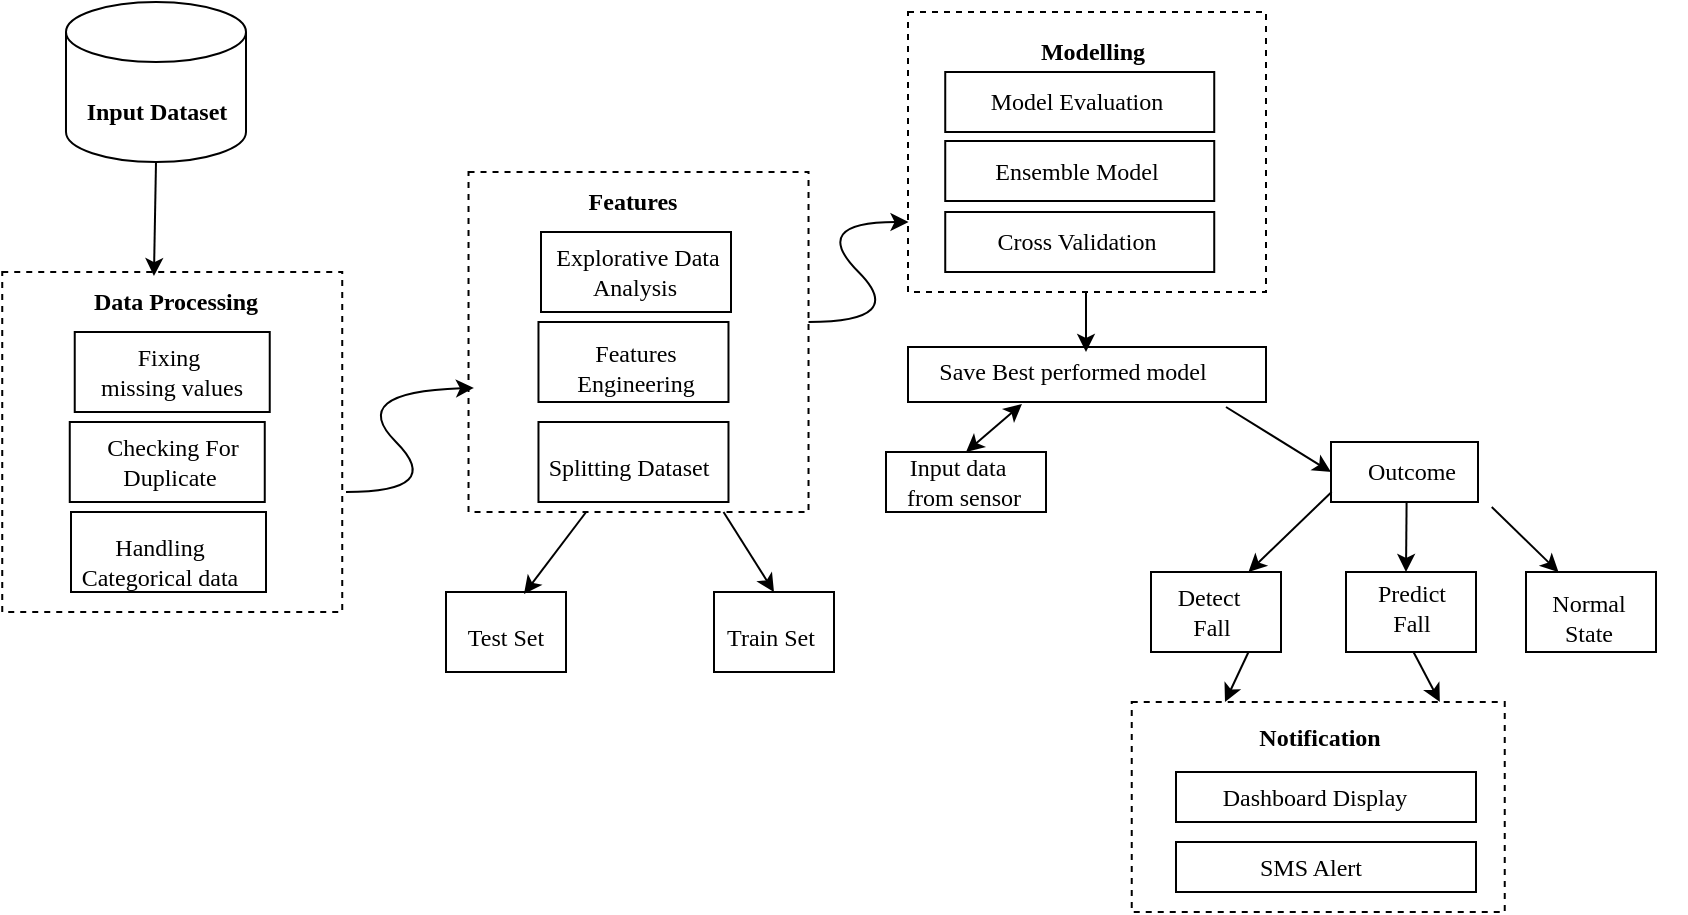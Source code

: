 <mxfile version="25.0.3">
  <diagram name="Page-1" id="b5b7bab2-c9e2-2cf4-8b2a-24fd1a2a6d21">
    <mxGraphModel dx="878" dy="474" grid="1" gridSize="10" guides="1" tooltips="1" connect="1" arrows="1" fold="1" page="1" pageScale="1" pageWidth="827" pageHeight="1169" background="none" math="0" shadow="0">
      <root>
        <mxCell id="0" />
        <mxCell id="1" parent="0" />
        <mxCell id="6kUAtGSwKYrOzXWDaver-33" value="" style="rounded=0;whiteSpace=wrap;html=1;dashed=1;" parent="1" vertex="1">
          <mxGeometry x="511" y="200" width="179" height="140" as="geometry" />
        </mxCell>
        <mxCell id="6kUAtGSwKYrOzXWDaver-17" value="" style="rounded=0;whiteSpace=wrap;html=1;" parent="1" vertex="1">
          <mxGeometry x="328.76" y="380" width="95" height="40" as="geometry" />
        </mxCell>
        <mxCell id="6kUAtGSwKYrOzXWDaver-8" value="" style="whiteSpace=wrap;html=1;aspect=fixed;dashed=1;" parent="1" vertex="1">
          <mxGeometry x="291.26" y="280" width="170" height="170" as="geometry" />
        </mxCell>
        <mxCell id="kQwfvUEjWwnIHG5cwfoE-1" value="" style="shape=cylinder3;whiteSpace=wrap;html=1;boundedLbl=1;backgroundOutline=1;size=15;" parent="1" vertex="1">
          <mxGeometry x="90" y="195" width="90" height="80" as="geometry" />
        </mxCell>
        <mxCell id="kQwfvUEjWwnIHG5cwfoE-8" value="" style="whiteSpace=wrap;html=1;aspect=fixed;dashed=1;" parent="1" vertex="1">
          <mxGeometry x="58.12" y="330" width="170" height="170" as="geometry" />
        </mxCell>
        <mxCell id="kQwfvUEjWwnIHG5cwfoE-11" value="&lt;font face=&quot;Times New Roman&quot;&gt;&lt;b&gt;Input Dataset&amp;nbsp;&lt;/b&gt;&lt;/font&gt;" style="text;html=1;align=center;verticalAlign=middle;whiteSpace=wrap;rounded=0;" parent="1" vertex="1">
          <mxGeometry x="81.87" y="235" width="110" height="30" as="geometry" />
        </mxCell>
        <mxCell id="kQwfvUEjWwnIHG5cwfoE-13" value="" style="rounded=0;whiteSpace=wrap;html=1;" parent="1" vertex="1">
          <mxGeometry x="94.37" y="360" width="97.5" height="40" as="geometry" />
        </mxCell>
        <mxCell id="ikrz5N7pqe939FrR8JHd-14" value="" style="rounded=0;whiteSpace=wrap;html=1;" parent="1" vertex="1">
          <mxGeometry x="511" y="367.5" width="179" height="27.5" as="geometry" />
        </mxCell>
        <mxCell id="ikrz5N7pqe939FrR8JHd-15" value="" style="rounded=0;whiteSpace=wrap;html=1;" parent="1" vertex="1">
          <mxGeometry x="327.5" y="310" width="95" height="40" as="geometry" />
        </mxCell>
        <mxCell id="ikrz5N7pqe939FrR8JHd-22" value="" style="rounded=0;whiteSpace=wrap;html=1;" parent="1" vertex="1">
          <mxGeometry x="529.62" y="230" width="134.5" height="30" as="geometry" />
        </mxCell>
        <mxCell id="ikrz5N7pqe939FrR8JHd-24" value="" style="rounded=0;whiteSpace=wrap;html=1;" parent="1" vertex="1">
          <mxGeometry x="500" y="420" width="80" height="30" as="geometry" />
        </mxCell>
        <mxCell id="ikrz5N7pqe939FrR8JHd-26" value="" style="rounded=0;whiteSpace=wrap;html=1;dashed=1;" parent="1" vertex="1">
          <mxGeometry x="622.87" y="545" width="186.5" height="105" as="geometry" />
        </mxCell>
        <mxCell id="ikrz5N7pqe939FrR8JHd-27" value="" style="rounded=0;whiteSpace=wrap;html=1;" parent="1" vertex="1">
          <mxGeometry x="645" y="580" width="150" height="25" as="geometry" />
        </mxCell>
        <mxCell id="ikrz5N7pqe939FrR8JHd-29" value="&lt;font face=&quot;Times New Roman&quot;&gt;&lt;b&gt;Data Processing&amp;nbsp;&amp;nbsp;&lt;/b&gt;&lt;/font&gt;" style="text;html=1;align=center;verticalAlign=middle;whiteSpace=wrap;rounded=0;" parent="1" vertex="1">
          <mxGeometry x="92.5" y="330" width="110" height="30" as="geometry" />
        </mxCell>
        <mxCell id="ikrz5N7pqe939FrR8JHd-31" value="&lt;font face=&quot;Times New Roman&quot;&gt;&lt;b&gt;Modelling&amp;nbsp;&lt;/b&gt;&lt;/font&gt;" style="text;html=1;align=center;verticalAlign=middle;whiteSpace=wrap;rounded=0;" parent="1" vertex="1">
          <mxGeometry x="550" y="210" width="110" height="20" as="geometry" />
        </mxCell>
        <mxCell id="ikrz5N7pqe939FrR8JHd-35" value="&lt;font face=&quot;Times New Roman&quot;&gt;Fixing&amp;nbsp;&lt;/font&gt;&lt;div&gt;&lt;font face=&quot;Times New Roman&quot;&gt;missing values&lt;/font&gt;&lt;/div&gt;" style="text;html=1;align=center;verticalAlign=middle;whiteSpace=wrap;rounded=0;" parent="1" vertex="1">
          <mxGeometry x="96.26" y="362.5" width="93.74" height="35" as="geometry" />
        </mxCell>
        <mxCell id="ikrz5N7pqe939FrR8JHd-30" value="&lt;font face=&quot;Times New Roman&quot;&gt;&lt;b&gt;Features&amp;nbsp;&lt;/b&gt;&lt;/font&gt;" style="text;html=1;align=center;verticalAlign=middle;whiteSpace=wrap;rounded=0;" parent="1" vertex="1">
          <mxGeometry x="320" y="280" width="110" height="30" as="geometry" />
        </mxCell>
        <mxCell id="6kUAtGSwKYrOzXWDaver-4" value="" style="rounded=0;whiteSpace=wrap;html=1;" parent="1" vertex="1">
          <mxGeometry x="91.88" y="405" width="97.5" height="40" as="geometry" />
        </mxCell>
        <mxCell id="6kUAtGSwKYrOzXWDaver-7" value="" style="rounded=0;whiteSpace=wrap;html=1;" parent="1" vertex="1">
          <mxGeometry x="92.5" y="450" width="97.5" height="40" as="geometry" />
        </mxCell>
        <mxCell id="6kUAtGSwKYrOzXWDaver-1" value="&lt;font face=&quot;Times New Roman&quot;&gt;Handling Categorical data&lt;/font&gt;" style="text;html=1;align=center;verticalAlign=middle;whiteSpace=wrap;rounded=0;" parent="1" vertex="1">
          <mxGeometry x="94.37" y="460" width="85.63" height="30" as="geometry" />
        </mxCell>
        <mxCell id="6kUAtGSwKYrOzXWDaver-3" value="&lt;font face=&quot;Times New Roman&quot;&gt;Checking For Duplicate&amp;nbsp;&lt;/font&gt;" style="text;html=1;align=center;verticalAlign=middle;whiteSpace=wrap;rounded=0;" parent="1" vertex="1">
          <mxGeometry x="98.75" y="410" width="88.75" height="30" as="geometry" />
        </mxCell>
        <mxCell id="6kUAtGSwKYrOzXWDaver-14" value="&lt;font face=&quot;Times New Roman&quot;&gt;Explorative Data Analysis&amp;nbsp;&lt;/font&gt;" style="text;html=1;align=center;verticalAlign=middle;whiteSpace=wrap;rounded=0;" parent="1" vertex="1">
          <mxGeometry x="328.76" y="312.5" width="93.74" height="35" as="geometry" />
        </mxCell>
        <mxCell id="6kUAtGSwKYrOzXWDaver-15" value="&lt;font face=&quot;Times New Roman&quot;&gt;Fixing&amp;nbsp;&lt;/font&gt;&lt;div&gt;&lt;font face=&quot;Times New Roman&quot;&gt;missing values&lt;/font&gt;&lt;/div&gt;" style="text;html=1;align=center;verticalAlign=middle;whiteSpace=wrap;rounded=0;" parent="1" vertex="1">
          <mxGeometry x="327.5" y="360" width="93.74" height="35" as="geometry" />
        </mxCell>
        <mxCell id="6kUAtGSwKYrOzXWDaver-16" value="" style="rounded=0;whiteSpace=wrap;html=1;" parent="1" vertex="1">
          <mxGeometry x="326.24" y="405" width="95" height="40" as="geometry" />
        </mxCell>
        <mxCell id="6kUAtGSwKYrOzXWDaver-23" value="" style="rounded=0;whiteSpace=wrap;html=1;" parent="1" vertex="1">
          <mxGeometry x="326.24" y="355" width="95" height="40" as="geometry" />
        </mxCell>
        <mxCell id="6kUAtGSwKYrOzXWDaver-24" value="" style="curved=1;endArrow=classic;html=1;rounded=0;entryX=0.016;entryY=0.635;entryDx=0;entryDy=0;entryPerimeter=0;" parent="1" target="6kUAtGSwKYrOzXWDaver-8" edge="1">
          <mxGeometry width="50" height="50" relative="1" as="geometry">
            <mxPoint x="230" y="440" as="sourcePoint" />
            <mxPoint x="280" y="390" as="targetPoint" />
            <Array as="points">
              <mxPoint x="280" y="440" />
              <mxPoint x="230" y="390" />
            </Array>
          </mxGeometry>
        </mxCell>
        <mxCell id="6kUAtGSwKYrOzXWDaver-26" value="" style="endArrow=classic;html=1;rounded=0;exitX=0.5;exitY=1;exitDx=0;exitDy=0;exitPerimeter=0;entryX=0.377;entryY=0.067;entryDx=0;entryDy=0;entryPerimeter=0;" parent="1" source="kQwfvUEjWwnIHG5cwfoE-1" target="ikrz5N7pqe939FrR8JHd-29" edge="1">
          <mxGeometry width="50" height="50" relative="1" as="geometry">
            <mxPoint x="136.68" y="280" as="sourcePoint" />
            <mxPoint x="136.68" y="320" as="targetPoint" />
          </mxGeometry>
        </mxCell>
        <mxCell id="6kUAtGSwKYrOzXWDaver-30" value="" style="rounded=0;whiteSpace=wrap;html=1;" parent="1" vertex="1">
          <mxGeometry x="280" y="490" width="60" height="40" as="geometry" />
        </mxCell>
        <mxCell id="6kUAtGSwKYrOzXWDaver-35" value="" style="rounded=0;whiteSpace=wrap;html=1;" parent="1" vertex="1">
          <mxGeometry x="529.62" y="264.5" width="134.5" height="30" as="geometry" />
        </mxCell>
        <mxCell id="6kUAtGSwKYrOzXWDaver-36" value="" style="rounded=0;whiteSpace=wrap;html=1;" parent="1" vertex="1">
          <mxGeometry x="529.62" y="300" width="134.5" height="30" as="geometry" />
        </mxCell>
        <mxCell id="6kUAtGSwKYrOzXWDaver-37" value="" style="rounded=0;whiteSpace=wrap;html=1;" parent="1" vertex="1">
          <mxGeometry x="722.5" y="415" width="73.5" height="30" as="geometry" />
        </mxCell>
        <mxCell id="6kUAtGSwKYrOzXWDaver-39" value="" style="rounded=0;whiteSpace=wrap;html=1;" parent="1" vertex="1">
          <mxGeometry x="414" y="490" width="60" height="40" as="geometry" />
        </mxCell>
        <mxCell id="6kUAtGSwKYrOzXWDaver-40" value="" style="rounded=0;whiteSpace=wrap;html=1;" parent="1" vertex="1">
          <mxGeometry x="820" y="480" width="65" height="40" as="geometry" />
        </mxCell>
        <mxCell id="6kUAtGSwKYrOzXWDaver-43" value="" style="curved=1;endArrow=classic;html=1;rounded=0;" parent="1" edge="1">
          <mxGeometry width="50" height="50" relative="1" as="geometry">
            <mxPoint x="461.26" y="355" as="sourcePoint" />
            <mxPoint x="511.26" y="305" as="targetPoint" />
            <Array as="points">
              <mxPoint x="511.26" y="355" />
              <mxPoint x="461.26" y="305" />
            </Array>
          </mxGeometry>
        </mxCell>
        <mxCell id="6kUAtGSwKYrOzXWDaver-46" value="" style="rounded=0;whiteSpace=wrap;html=1;" parent="1" vertex="1">
          <mxGeometry x="645" y="615" width="150" height="25" as="geometry" />
        </mxCell>
        <mxCell id="6kUAtGSwKYrOzXWDaver-47" value="" style="rounded=0;whiteSpace=wrap;html=1;" parent="1" vertex="1">
          <mxGeometry x="730" y="480" width="65" height="40" as="geometry" />
        </mxCell>
        <mxCell id="6kUAtGSwKYrOzXWDaver-48" value="" style="rounded=0;whiteSpace=wrap;html=1;" parent="1" vertex="1">
          <mxGeometry x="632.5" y="480" width="65" height="40" as="geometry" />
        </mxCell>
        <mxCell id="6kUAtGSwKYrOzXWDaver-49" value="&lt;font face=&quot;Times New Roman&quot;&gt;Features Engineering&lt;/font&gt;" style="text;html=1;align=center;verticalAlign=middle;whiteSpace=wrap;rounded=0;" parent="1" vertex="1">
          <mxGeometry x="327.5" y="360" width="93.74" height="35" as="geometry" />
        </mxCell>
        <mxCell id="6kUAtGSwKYrOzXWDaver-50" value="&lt;font face=&quot;Times New Roman&quot;&gt;Splitting Dataset&amp;nbsp;&lt;/font&gt;" style="text;html=1;align=center;verticalAlign=middle;whiteSpace=wrap;rounded=0;" parent="1" vertex="1">
          <mxGeometry x="326.24" y="410" width="93.74" height="35" as="geometry" />
        </mxCell>
        <mxCell id="6kUAtGSwKYrOzXWDaver-51" value="&lt;font face=&quot;Times New Roman&quot;&gt;Test Set&lt;/font&gt;" style="text;html=1;align=center;verticalAlign=middle;whiteSpace=wrap;rounded=0;" parent="1" vertex="1">
          <mxGeometry x="263.13" y="495" width="93.74" height="35" as="geometry" />
        </mxCell>
        <mxCell id="6kUAtGSwKYrOzXWDaver-52" value="&lt;font face=&quot;Times New Roman&quot;&gt;Train Set&amp;nbsp;&lt;/font&gt;" style="text;html=1;align=center;verticalAlign=middle;whiteSpace=wrap;rounded=0;" parent="1" vertex="1">
          <mxGeometry x="397.13" y="495" width="93.74" height="35" as="geometry" />
        </mxCell>
        <mxCell id="6kUAtGSwKYrOzXWDaver-53" value="&lt;div&gt;&lt;font face=&quot;Times New Roman&quot;&gt;Model Evaluation&amp;nbsp;&lt;/font&gt;&lt;/div&gt;" style="text;html=1;align=center;verticalAlign=middle;whiteSpace=wrap;rounded=0;" parent="1" vertex="1">
          <mxGeometry x="550" y="227.5" width="93.74" height="35" as="geometry" />
        </mxCell>
        <mxCell id="6kUAtGSwKYrOzXWDaver-54" value="&lt;font face=&quot;Times New Roman&quot;&gt;Ensemble Model&amp;nbsp;&lt;/font&gt;" style="text;html=1;align=center;verticalAlign=middle;whiteSpace=wrap;rounded=0;" parent="1" vertex="1">
          <mxGeometry x="550" y="262.5" width="93.74" height="35" as="geometry" />
        </mxCell>
        <mxCell id="6kUAtGSwKYrOzXWDaver-55" value="&lt;div&gt;&lt;font face=&quot;Times New Roman&quot;&gt;Cross Validation&amp;nbsp;&lt;/font&gt;&lt;/div&gt;" style="text;html=1;align=center;verticalAlign=middle;whiteSpace=wrap;rounded=0;" parent="1" vertex="1">
          <mxGeometry x="550" y="297.5" width="93.74" height="35" as="geometry" />
        </mxCell>
        <mxCell id="6kUAtGSwKYrOzXWDaver-56" value="&lt;font face=&quot;Times New Roman&quot;&gt;Save Best performed model&amp;nbsp;&lt;/font&gt;" style="text;html=1;align=center;verticalAlign=middle;whiteSpace=wrap;rounded=0;" parent="1" vertex="1">
          <mxGeometry x="520" y="362.5" width="150" height="35" as="geometry" />
        </mxCell>
        <mxCell id="6kUAtGSwKYrOzXWDaver-57" value="&lt;font face=&quot;Times New Roman&quot;&gt;Input data&amp;nbsp; &amp;nbsp; from sensor&amp;nbsp;&lt;/font&gt;" style="text;html=1;align=center;verticalAlign=middle;whiteSpace=wrap;rounded=0;" parent="1" vertex="1">
          <mxGeometry x="506.57" y="417.5" width="66.87" height="35" as="geometry" />
        </mxCell>
        <mxCell id="6kUAtGSwKYrOzXWDaver-58" value="&lt;font face=&quot;Times New Roman&quot;&gt;Outcome&lt;/font&gt;" style="text;html=1;align=center;verticalAlign=middle;whiteSpace=wrap;rounded=0;" parent="1" vertex="1">
          <mxGeometry x="722.5" y="412.5" width="80.37" height="35" as="geometry" />
        </mxCell>
        <mxCell id="6kUAtGSwKYrOzXWDaver-59" value="&lt;font face=&quot;Times New Roman&quot;&gt;Normal&amp;nbsp;&lt;/font&gt;&lt;div&gt;&lt;font face=&quot;Times New Roman&quot;&gt;State&amp;nbsp;&lt;/font&gt;&lt;/div&gt;" style="text;html=1;align=center;verticalAlign=middle;whiteSpace=wrap;rounded=0;" parent="1" vertex="1">
          <mxGeometry x="805.63" y="485" width="93.74" height="35" as="geometry" />
        </mxCell>
        <mxCell id="6kUAtGSwKYrOzXWDaver-60" value="&lt;font face=&quot;Times New Roman&quot;&gt;Predict&lt;/font&gt;&lt;div&gt;&lt;font face=&quot;Times New Roman&quot;&gt;Fall&lt;/font&gt;&lt;/div&gt;" style="text;html=1;align=center;verticalAlign=middle;whiteSpace=wrap;rounded=0;" parent="1" vertex="1">
          <mxGeometry x="715.63" y="480" width="93.74" height="35" as="geometry" />
        </mxCell>
        <mxCell id="6kUAtGSwKYrOzXWDaver-61" value="&lt;font face=&quot;Times New Roman&quot;&gt;&lt;b&gt;Notification&lt;/b&gt;&lt;/font&gt;" style="text;html=1;align=center;verticalAlign=middle;whiteSpace=wrap;rounded=0;" parent="1" vertex="1">
          <mxGeometry x="670" y="545" width="93.74" height="35" as="geometry" />
        </mxCell>
        <mxCell id="6kUAtGSwKYrOzXWDaver-62" value="&lt;font face=&quot;Times New Roman&quot;&gt;Detect&amp;nbsp;&lt;/font&gt;&lt;div&gt;&lt;font face=&quot;Times New Roman&quot;&gt;Fall&lt;/font&gt;&lt;/div&gt;" style="text;html=1;align=center;verticalAlign=middle;whiteSpace=wrap;rounded=0;" parent="1" vertex="1">
          <mxGeometry x="634.45" y="482.5" width="58.11" height="35" as="geometry" />
        </mxCell>
        <mxCell id="6kUAtGSwKYrOzXWDaver-63" value="&lt;font face=&quot;Times New Roman&quot;&gt;Dashboard Display&amp;nbsp;&lt;/font&gt;" style="text;html=1;align=center;verticalAlign=middle;whiteSpace=wrap;rounded=0;" parent="1" vertex="1">
          <mxGeometry x="658.3" y="575" width="115.63" height="35" as="geometry" />
        </mxCell>
        <mxCell id="6kUAtGSwKYrOzXWDaver-64" value="&lt;font face=&quot;Times New Roman&quot;&gt;SMS Alert&amp;nbsp;&lt;/font&gt;" style="text;html=1;align=center;verticalAlign=middle;whiteSpace=wrap;rounded=0;" parent="1" vertex="1">
          <mxGeometry x="666.56" y="610" width="93.74" height="35" as="geometry" />
        </mxCell>
        <mxCell id="6kUAtGSwKYrOzXWDaver-67" value="" style="endArrow=classic;startArrow=classic;html=1;rounded=0;entryX=0.32;entryY=0.957;entryDx=0;entryDy=0;entryPerimeter=0;" parent="1" target="6kUAtGSwKYrOzXWDaver-56" edge="1">
          <mxGeometry width="50" height="50" relative="1" as="geometry">
            <mxPoint x="540" y="420" as="sourcePoint" />
            <mxPoint x="550" y="400" as="targetPoint" />
          </mxGeometry>
        </mxCell>
        <mxCell id="6kUAtGSwKYrOzXWDaver-68" value="" style="endArrow=classic;html=1;rounded=0;entryX=0;entryY=0.5;entryDx=0;entryDy=0;exitX=1;exitY=1;exitDx=0;exitDy=0;" parent="1" source="6kUAtGSwKYrOzXWDaver-56" target="6kUAtGSwKYrOzXWDaver-58" edge="1">
          <mxGeometry width="50" height="50" relative="1" as="geometry">
            <mxPoint x="670" y="430" as="sourcePoint" />
            <mxPoint x="720" y="380" as="targetPoint" />
          </mxGeometry>
        </mxCell>
        <mxCell id="6kUAtGSwKYrOzXWDaver-69" value="" style="endArrow=classic;html=1;rounded=0;exitX=1;exitY=1;exitDx=0;exitDy=0;" parent="1" edge="1">
          <mxGeometry width="50" height="50" relative="1" as="geometry">
            <mxPoint x="600" y="340" as="sourcePoint" />
            <mxPoint x="600" y="370" as="targetPoint" />
          </mxGeometry>
        </mxCell>
        <mxCell id="6kUAtGSwKYrOzXWDaver-71" value="" style="endArrow=classic;html=1;rounded=0;entryX=0.5;entryY=0;entryDx=0;entryDy=0;exitX=0.75;exitY=1;exitDx=0;exitDy=0;" parent="1" source="6kUAtGSwKYrOzXWDaver-8" target="6kUAtGSwKYrOzXWDaver-39" edge="1">
          <mxGeometry width="50" height="50" relative="1" as="geometry">
            <mxPoint x="430" y="450" as="sourcePoint" />
            <mxPoint x="470" y="460" as="targetPoint" />
          </mxGeometry>
        </mxCell>
        <mxCell id="6kUAtGSwKYrOzXWDaver-72" value="" style="endArrow=classic;html=1;rounded=0;entryX=0.65;entryY=0.025;entryDx=0;entryDy=0;entryPerimeter=0;exitX=0.346;exitY=1;exitDx=0;exitDy=0;exitPerimeter=0;" parent="1" source="6kUAtGSwKYrOzXWDaver-8" target="6kUAtGSwKYrOzXWDaver-30" edge="1">
          <mxGeometry width="50" height="50" relative="1" as="geometry">
            <mxPoint x="340" y="460" as="sourcePoint" />
            <mxPoint x="330" y="480" as="targetPoint" />
          </mxGeometry>
        </mxCell>
        <mxCell id="6kUAtGSwKYrOzXWDaver-73" value="" style="endArrow=classic;html=1;rounded=0;exitX=1;exitY=1;exitDx=0;exitDy=0;entryX=0.25;entryY=0;entryDx=0;entryDy=0;" parent="1" source="6kUAtGSwKYrOzXWDaver-58" target="6kUAtGSwKYrOzXWDaver-40" edge="1">
          <mxGeometry width="50" height="50" relative="1" as="geometry">
            <mxPoint x="795" y="502.5" as="sourcePoint" />
            <mxPoint x="845" y="452.5" as="targetPoint" />
          </mxGeometry>
        </mxCell>
        <mxCell id="6kUAtGSwKYrOzXWDaver-74" value="" style="endArrow=classic;html=1;rounded=0;exitX=1;exitY=1;exitDx=0;exitDy=0;" parent="1" edge="1">
          <mxGeometry width="50" height="50" relative="1" as="geometry">
            <mxPoint x="760.3" y="445" as="sourcePoint" />
            <mxPoint x="760" y="480" as="targetPoint" />
          </mxGeometry>
        </mxCell>
        <mxCell id="6kUAtGSwKYrOzXWDaver-75" value="" style="endArrow=classic;html=1;rounded=0;exitX=1;exitY=1;exitDx=0;exitDy=0;entryX=0.75;entryY=0;entryDx=0;entryDy=0;" parent="1" target="6kUAtGSwKYrOzXWDaver-48" edge="1">
          <mxGeometry width="50" height="50" relative="1" as="geometry">
            <mxPoint x="722.8" y="440" as="sourcePoint" />
            <mxPoint x="722.5" y="475" as="targetPoint" />
          </mxGeometry>
        </mxCell>
        <mxCell id="6kUAtGSwKYrOzXWDaver-76" value="" style="endArrow=classic;html=1;rounded=0;entryX=0.25;entryY=0;entryDx=0;entryDy=0;exitX=0.75;exitY=1;exitDx=0;exitDy=0;" parent="1" source="6kUAtGSwKYrOzXWDaver-48" target="ikrz5N7pqe939FrR8JHd-26" edge="1">
          <mxGeometry width="50" height="50" relative="1" as="geometry">
            <mxPoint x="690" y="530" as="sourcePoint" />
            <mxPoint x="655.7" y="550" as="targetPoint" />
          </mxGeometry>
        </mxCell>
        <mxCell id="6kUAtGSwKYrOzXWDaver-77" value="" style="endArrow=classic;html=1;rounded=0;exitX=1;exitY=1;exitDx=0;exitDy=0;entryX=0.826;entryY=0;entryDx=0;entryDy=0;entryPerimeter=0;" parent="1" target="ikrz5N7pqe939FrR8JHd-26" edge="1">
          <mxGeometry width="50" height="50" relative="1" as="geometry">
            <mxPoint x="763.74" y="520" as="sourcePoint" />
            <mxPoint x="739.74" y="547" as="targetPoint" />
          </mxGeometry>
        </mxCell>
      </root>
    </mxGraphModel>
  </diagram>
</mxfile>

